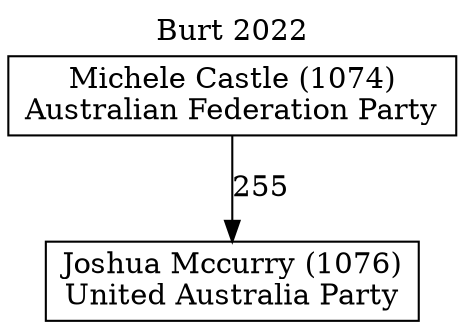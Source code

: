 // House preference flow
digraph "Joshua Mccurry (1076)_Burt_2022" {
	graph [label="Burt 2022" labelloc=t mclimit=10]
	node [shape=box]
	"Joshua Mccurry (1076)" [label="Joshua Mccurry (1076)
United Australia Party"]
	"Michele Castle (1074)" [label="Michele Castle (1074)
Australian Federation Party"]
	"Michele Castle (1074)" -> "Joshua Mccurry (1076)" [label=255]
}
